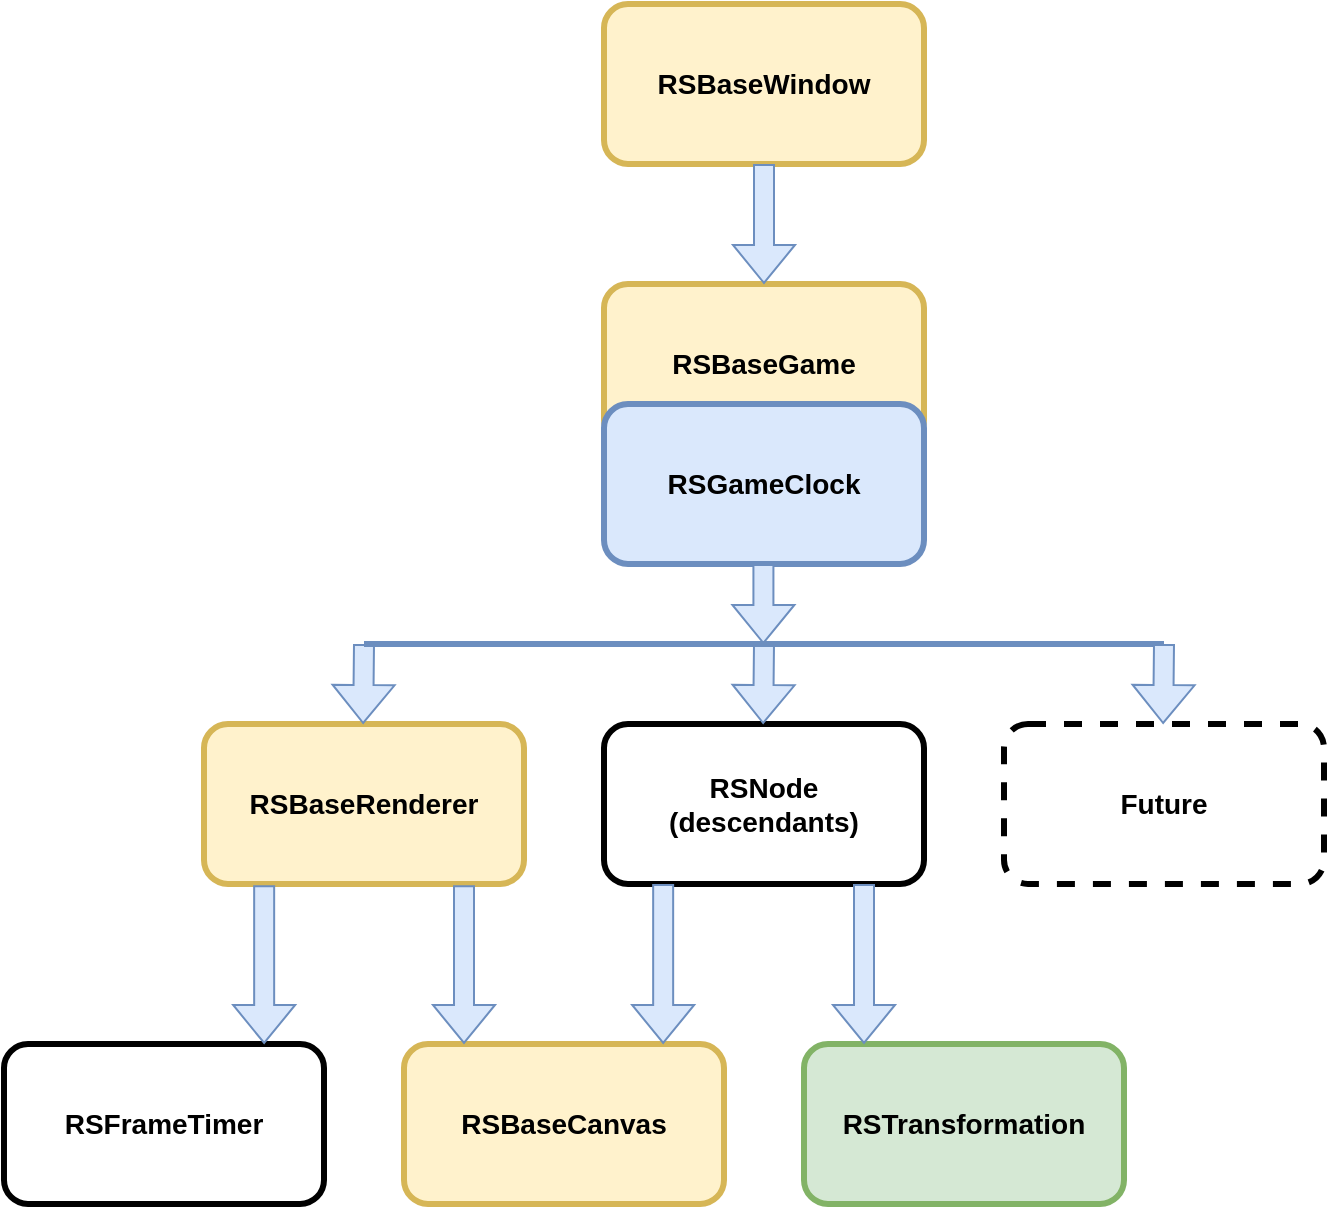 <mxfile version="23.1.5" type="device">
  <diagram id="C5RBs43oDa-KdzZeNtuy" name="Page-1">
    <mxGraphModel dx="1714" dy="1116" grid="1" gridSize="10" guides="1" tooltips="1" connect="1" arrows="1" fold="1" page="1" pageScale="1" pageWidth="827" pageHeight="1169" math="0" shadow="0">
      <root>
        <mxCell id="WIyWlLk6GJQsqaUBKTNV-0" />
        <mxCell id="WIyWlLk6GJQsqaUBKTNV-1" parent="WIyWlLk6GJQsqaUBKTNV-0" />
        <mxCell id="9hhWWo1x4JgwfSFisLxB-0" value="&lt;font style=&quot;font-size: 14px;&quot;&gt;&lt;b&gt;RSBaseWindow&lt;/b&gt;&lt;/font&gt;" style="rounded=1;whiteSpace=wrap;html=1;strokeWidth=3;fillColor=#fff2cc;strokeColor=#d6b656;" parent="WIyWlLk6GJQsqaUBKTNV-1" vertex="1">
          <mxGeometry x="360" y="80" width="160" height="80" as="geometry" />
        </mxCell>
        <mxCell id="9hhWWo1x4JgwfSFisLxB-1" value="&lt;b&gt;&lt;font style=&quot;font-size: 14px;&quot;&gt;RSBaseGame&lt;/font&gt;&lt;/b&gt;" style="rounded=1;whiteSpace=wrap;html=1;strokeWidth=3;fillColor=#fff2cc;strokeColor=#d6b656;" parent="WIyWlLk6GJQsqaUBKTNV-1" vertex="1">
          <mxGeometry x="360" y="220" width="160" height="80" as="geometry" />
        </mxCell>
        <mxCell id="9hhWWo1x4JgwfSFisLxB-2" value="" style="shape=flexArrow;endArrow=classic;html=1;rounded=0;entryX=0.5;entryY=0;entryDx=0;entryDy=0;fillColor=#dae8fc;strokeColor=#6c8ebf;" parent="WIyWlLk6GJQsqaUBKTNV-1" target="9hhWWo1x4JgwfSFisLxB-1" edge="1">
          <mxGeometry width="50" height="50" relative="1" as="geometry">
            <mxPoint x="440" y="160" as="sourcePoint" />
            <mxPoint x="630" y="530" as="targetPoint" />
          </mxGeometry>
        </mxCell>
        <mxCell id="9hhWWo1x4JgwfSFisLxB-3" value="&lt;font style=&quot;font-size: 14px;&quot;&gt;&lt;b&gt;RSBaseRenderer&lt;/b&gt;&lt;/font&gt;" style="rounded=1;whiteSpace=wrap;html=1;strokeWidth=3;fillColor=#fff2cc;strokeColor=#d6b656;" parent="WIyWlLk6GJQsqaUBKTNV-1" vertex="1">
          <mxGeometry x="160" y="440" width="160" height="80" as="geometry" />
        </mxCell>
        <mxCell id="9hhWWo1x4JgwfSFisLxB-5" value="&lt;font style=&quot;font-size: 14px;&quot;&gt;&lt;b&gt;RSFrameTimer&lt;/b&gt;&lt;/font&gt;" style="rounded=1;whiteSpace=wrap;html=1;strokeWidth=3;" parent="WIyWlLk6GJQsqaUBKTNV-1" vertex="1">
          <mxGeometry x="60" y="600" width="160" height="80" as="geometry" />
        </mxCell>
        <mxCell id="L3LkOCM5ASd15c8Le6kT-0" value="&lt;font style=&quot;font-size: 14px;&quot;&gt;&lt;b&gt;RSTransformation&lt;/b&gt;&lt;/font&gt;" style="rounded=1;whiteSpace=wrap;html=1;strokeWidth=3;fillColor=#d5e8d4;strokeColor=#82b366;" parent="WIyWlLk6GJQsqaUBKTNV-1" vertex="1">
          <mxGeometry x="460" y="600" width="160" height="80" as="geometry" />
        </mxCell>
        <mxCell id="L3LkOCM5ASd15c8Le6kT-5" value="&lt;font style=&quot;font-size: 14px;&quot;&gt;&lt;b&gt;RSGameClock&lt;/b&gt;&lt;/font&gt;" style="rounded=1;whiteSpace=wrap;html=1;strokeWidth=3;fillColor=#dae8fc;strokeColor=#6c8ebf;" parent="WIyWlLk6GJQsqaUBKTNV-1" vertex="1">
          <mxGeometry x="360" y="280" width="160" height="80" as="geometry" />
        </mxCell>
        <mxCell id="L3LkOCM5ASd15c8Le6kT-6" value="&lt;font style=&quot;font-size: 14px;&quot;&gt;&lt;b&gt;RSBaseCanvas&lt;/b&gt;&lt;/font&gt;" style="rounded=1;whiteSpace=wrap;html=1;strokeWidth=3;fillColor=#fff2cc;strokeColor=#d6b656;" parent="WIyWlLk6GJQsqaUBKTNV-1" vertex="1">
          <mxGeometry x="260" y="600" width="160" height="80" as="geometry" />
        </mxCell>
        <mxCell id="L3LkOCM5ASd15c8Le6kT-7" value="&lt;font style=&quot;font-size: 14px;&quot;&gt;&lt;b&gt;RSNode&lt;br&gt;(descendants)&lt;/b&gt;&lt;/font&gt;" style="rounded=1;whiteSpace=wrap;html=1;strokeWidth=3;" parent="WIyWlLk6GJQsqaUBKTNV-1" vertex="1">
          <mxGeometry x="360" y="440" width="160" height="80" as="geometry" />
        </mxCell>
        <mxCell id="v_Y4jyvHzoBe-xqibwZk-14" value="" style="shape=flexArrow;endArrow=classic;html=1;rounded=0;entryX=0.813;entryY=0.014;entryDx=0;entryDy=0;exitX=0.188;exitY=1.022;exitDx=0;exitDy=0;fillColor=#dae8fc;strokeColor=#6c8ebf;exitPerimeter=0;entryPerimeter=0;" parent="WIyWlLk6GJQsqaUBKTNV-1" edge="1">
          <mxGeometry width="50" height="50" relative="1" as="geometry">
            <mxPoint x="190.08" y="520.64" as="sourcePoint" />
            <mxPoint x="190.08" y="600.0" as="targetPoint" />
          </mxGeometry>
        </mxCell>
        <mxCell id="v_Y4jyvHzoBe-xqibwZk-15" value="" style="shape=flexArrow;endArrow=classic;html=1;rounded=0;entryX=0.5;entryY=0;entryDx=0;entryDy=0;fillColor=#dae8fc;strokeColor=#6c8ebf;" parent="WIyWlLk6GJQsqaUBKTNV-1" edge="1">
          <mxGeometry width="50" height="50" relative="1" as="geometry">
            <mxPoint x="440" y="400" as="sourcePoint" />
            <mxPoint x="439.58" y="440" as="targetPoint" />
          </mxGeometry>
        </mxCell>
        <mxCell id="v_Y4jyvHzoBe-xqibwZk-16" value="" style="shape=flexArrow;endArrow=classic;html=1;rounded=0;entryX=0.5;entryY=0;entryDx=0;entryDy=0;fillColor=#dae8fc;strokeColor=#6c8ebf;" parent="WIyWlLk6GJQsqaUBKTNV-1" edge="1">
          <mxGeometry width="50" height="50" relative="1" as="geometry">
            <mxPoint x="439.71" y="360" as="sourcePoint" />
            <mxPoint x="439.71" y="400" as="targetPoint" />
          </mxGeometry>
        </mxCell>
        <mxCell id="v_Y4jyvHzoBe-xqibwZk-18" value="" style="shape=flexArrow;endArrow=classic;html=1;rounded=0;entryX=0.5;entryY=0;entryDx=0;entryDy=0;fillColor=#dae8fc;strokeColor=#6c8ebf;" parent="WIyWlLk6GJQsqaUBKTNV-1" edge="1">
          <mxGeometry width="50" height="50" relative="1" as="geometry">
            <mxPoint x="240" y="400" as="sourcePoint" />
            <mxPoint x="239.58" y="440" as="targetPoint" />
          </mxGeometry>
        </mxCell>
        <mxCell id="v_Y4jyvHzoBe-xqibwZk-19" value="" style="endArrow=none;html=1;rounded=0;fillColor=#dae8fc;strokeColor=#6c8ebf;strokeWidth=3;" parent="WIyWlLk6GJQsqaUBKTNV-1" edge="1">
          <mxGeometry width="50" height="50" relative="1" as="geometry">
            <mxPoint x="240" y="400" as="sourcePoint" />
            <mxPoint x="640" y="400" as="targetPoint" />
          </mxGeometry>
        </mxCell>
        <mxCell id="v_Y4jyvHzoBe-xqibwZk-20" value="" style="shape=flexArrow;endArrow=classic;html=1;rounded=0;entryX=0.5;entryY=0;entryDx=0;entryDy=0;exitX=0.5;exitY=1;exitDx=0;exitDy=0;fillColor=#dae8fc;strokeColor=#6c8ebf;" parent="WIyWlLk6GJQsqaUBKTNV-1" edge="1">
          <mxGeometry width="50" height="50" relative="1" as="geometry">
            <mxPoint x="389.58" y="520" as="sourcePoint" />
            <mxPoint x="389.58" y="600" as="targetPoint" />
          </mxGeometry>
        </mxCell>
        <mxCell id="v_Y4jyvHzoBe-xqibwZk-21" value="" style="shape=flexArrow;endArrow=classic;html=1;rounded=0;entryX=0.5;entryY=0;entryDx=0;entryDy=0;exitX=0.5;exitY=1;exitDx=0;exitDy=0;fillColor=#dae8fc;strokeColor=#6c8ebf;" parent="WIyWlLk6GJQsqaUBKTNV-1" edge="1">
          <mxGeometry width="50" height="50" relative="1" as="geometry">
            <mxPoint x="490" y="520" as="sourcePoint" />
            <mxPoint x="490" y="600" as="targetPoint" />
          </mxGeometry>
        </mxCell>
        <mxCell id="v_Y4jyvHzoBe-xqibwZk-22" value="" style="shape=flexArrow;endArrow=classic;html=1;rounded=0;entryX=0.813;entryY=0.014;entryDx=0;entryDy=0;exitX=0.188;exitY=1.022;exitDx=0;exitDy=0;fillColor=#dae8fc;strokeColor=#6c8ebf;exitPerimeter=0;entryPerimeter=0;" parent="WIyWlLk6GJQsqaUBKTNV-1" edge="1">
          <mxGeometry width="50" height="50" relative="1" as="geometry">
            <mxPoint x="290.0" y="520.64" as="sourcePoint" />
            <mxPoint x="290.0" y="600.0" as="targetPoint" />
          </mxGeometry>
        </mxCell>
        <mxCell id="v_Y4jyvHzoBe-xqibwZk-23" value="&lt;font style=&quot;font-size: 14px;&quot;&gt;&lt;b&gt;Future&lt;/b&gt;&lt;/font&gt;" style="rounded=1;whiteSpace=wrap;html=1;strokeWidth=3;dashed=1;" parent="WIyWlLk6GJQsqaUBKTNV-1" vertex="1">
          <mxGeometry x="560" y="440" width="160" height="80" as="geometry" />
        </mxCell>
        <mxCell id="v_Y4jyvHzoBe-xqibwZk-24" value="" style="shape=flexArrow;endArrow=classic;html=1;rounded=0;entryX=0.5;entryY=0;entryDx=0;entryDy=0;fillColor=#dae8fc;strokeColor=#6c8ebf;" parent="WIyWlLk6GJQsqaUBKTNV-1" edge="1">
          <mxGeometry width="50" height="50" relative="1" as="geometry">
            <mxPoint x="640" y="400" as="sourcePoint" />
            <mxPoint x="639.58" y="440" as="targetPoint" />
          </mxGeometry>
        </mxCell>
      </root>
    </mxGraphModel>
  </diagram>
</mxfile>
